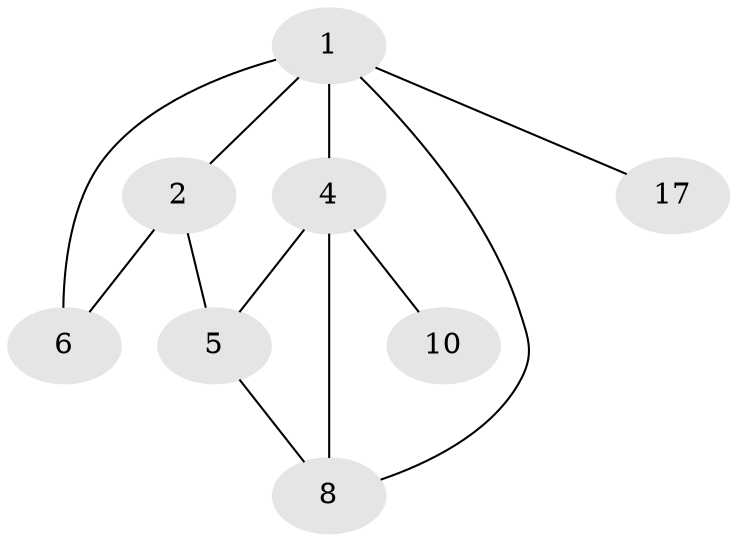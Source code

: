 // original degree distribution, {1: 0.26153846153846155, 0: 0.15384615384615385, 3: 0.2153846153846154, 2: 0.23076923076923078, 4: 0.046153846153846156, 7: 0.015384615384615385, 5: 0.06153846153846154, 6: 0.015384615384615385}
// Generated by graph-tools (version 1.1) at 2025/48/03/04/25 22:48:08]
// undirected, 8 vertices, 11 edges
graph export_dot {
  node [color=gray90,style=filled];
  1;
  2;
  4;
  5;
  6;
  8;
  10;
  17;
  1 -- 2 [weight=1.0];
  1 -- 4 [weight=2.0];
  1 -- 6 [weight=1.0];
  1 -- 8 [weight=2.0];
  1 -- 17 [weight=1.0];
  2 -- 5 [weight=1.0];
  2 -- 6 [weight=1.0];
  4 -- 5 [weight=4.0];
  4 -- 8 [weight=1.0];
  4 -- 10 [weight=1.0];
  5 -- 8 [weight=2.0];
}
